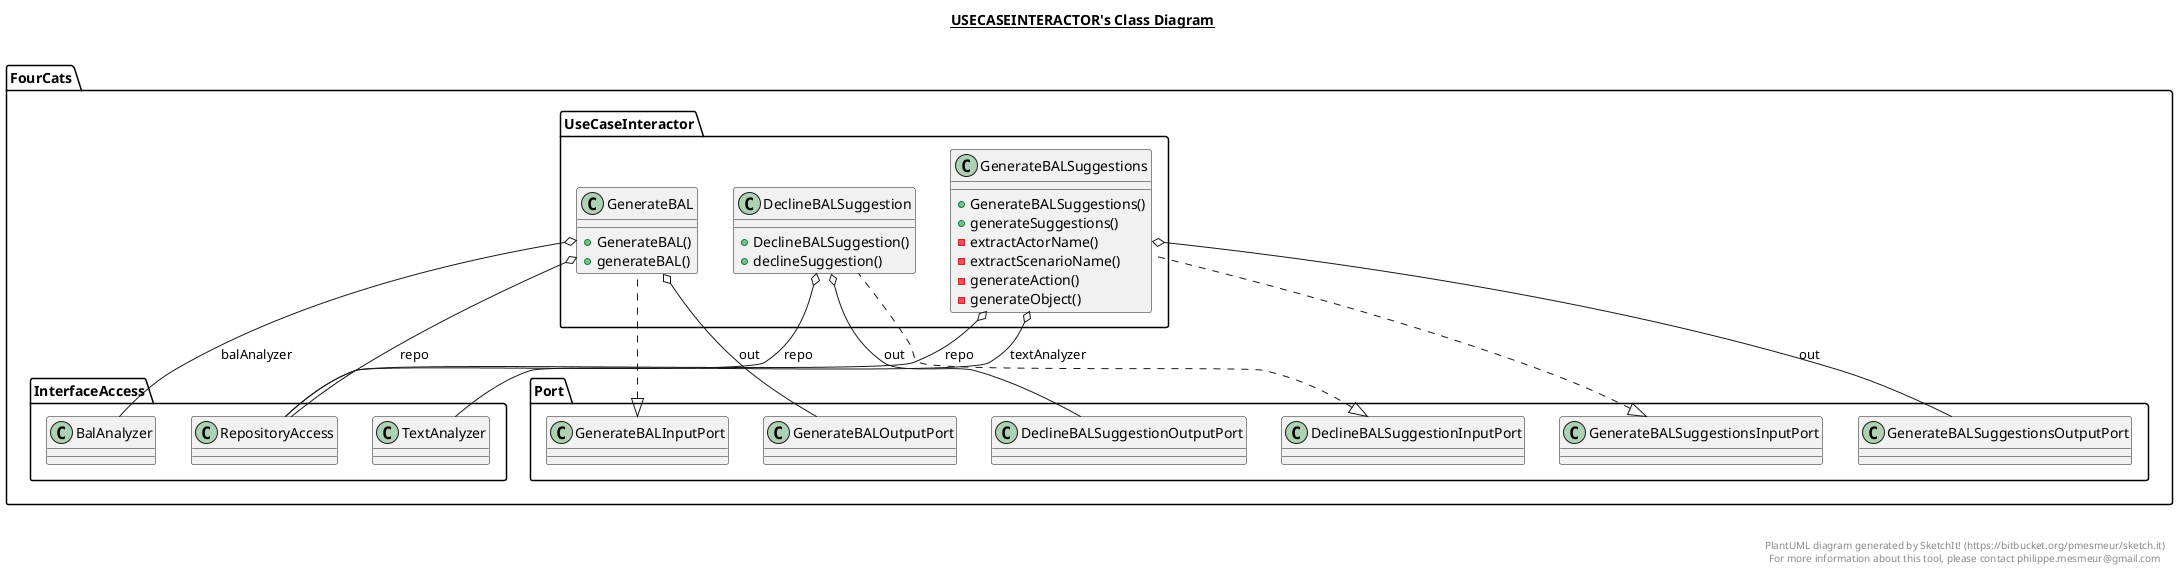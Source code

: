 @startuml

title __USECASEINTERACTOR's Class Diagram__\n

  namespace FourCats {
    namespace UseCaseInteractor {
      class FourCats.UseCaseInteractor.DeclineBALSuggestion {
          + DeclineBALSuggestion()
          + declineSuggestion()
      }
    }
  }
  

  namespace FourCats {
    namespace UseCaseInteractor {
      class FourCats.UseCaseInteractor.GenerateBAL {
          + GenerateBAL()
          + generateBAL()
      }
    }
  }
  

  namespace FourCats {
    namespace UseCaseInteractor {
      class FourCats.UseCaseInteractor.GenerateBALSuggestions {
          + GenerateBALSuggestions()
          + generateSuggestions()
          - extractActorName()
          - extractScenarioName()
          - generateAction()
          - generateObject()
      }
    }
  }
  

  FourCats.UseCaseInteractor.DeclineBALSuggestion .up.|> FourCats.Port.DeclineBALSuggestionInputPort
  FourCats.UseCaseInteractor.DeclineBALSuggestion o-- FourCats.Port.DeclineBALSuggestionOutputPort : out
  FourCats.UseCaseInteractor.DeclineBALSuggestion o-- FourCats.InterfaceAccess.RepositoryAccess : repo
  FourCats.UseCaseInteractor.GenerateBAL .up.|> FourCats.Port.GenerateBALInputPort
  FourCats.UseCaseInteractor.GenerateBAL o-- FourCats.InterfaceAccess.BalAnalyzer : balAnalyzer
  FourCats.UseCaseInteractor.GenerateBAL o-- FourCats.Port.GenerateBALOutputPort : out
  FourCats.UseCaseInteractor.GenerateBAL o-- FourCats.InterfaceAccess.RepositoryAccess : repo
  FourCats.UseCaseInteractor.GenerateBALSuggestions .up.|> FourCats.Port.GenerateBALSuggestionsInputPort
  FourCats.UseCaseInteractor.GenerateBALSuggestions o-- FourCats.Port.GenerateBALSuggestionsOutputPort : out
  FourCats.UseCaseInteractor.GenerateBALSuggestions o-- FourCats.InterfaceAccess.RepositoryAccess : repo
  FourCats.UseCaseInteractor.GenerateBALSuggestions o-- FourCats.InterfaceAccess.TextAnalyzer : textAnalyzer


right footer


PlantUML diagram generated by SketchIt! (https://bitbucket.org/pmesmeur/sketch.it)
For more information about this tool, please contact philippe.mesmeur@gmail.com
endfooter

@enduml
